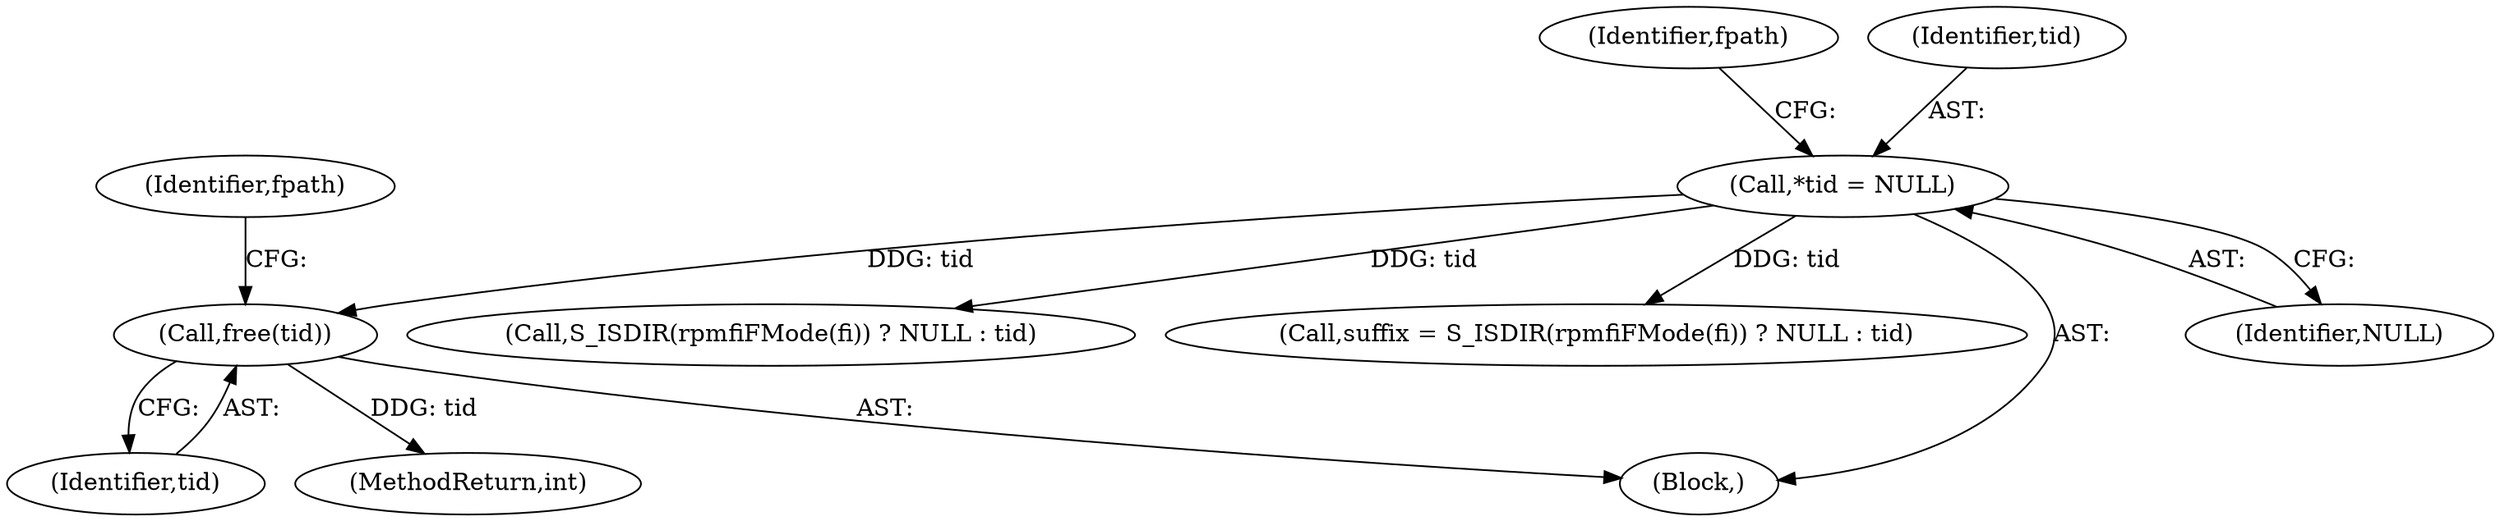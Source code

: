 digraph "0_rpm_f2d3be2a8741234faaa96f5fd05fdfdc75779a79_0@API" {
"1000612" [label="(Call,free(tid))"];
"1000184" [label="(Call,*tid = NULL)"];
"1000615" [label="(Identifier,fpath)"];
"1000248" [label="(Call,S_ISDIR(rpmfiFMode(fi)) ? NULL : tid)"];
"1000190" [label="(Identifier,fpath)"];
"1000124" [label="(Block,)"];
"1000613" [label="(Identifier,tid)"];
"1000612" [label="(Call,free(tid))"];
"1000246" [label="(Call,suffix = S_ISDIR(rpmfiFMode(fi)) ? NULL : tid)"];
"1000185" [label="(Identifier,tid)"];
"1000186" [label="(Identifier,NULL)"];
"1000618" [label="(MethodReturn,int)"];
"1000184" [label="(Call,*tid = NULL)"];
"1000612" -> "1000124"  [label="AST: "];
"1000612" -> "1000613"  [label="CFG: "];
"1000613" -> "1000612"  [label="AST: "];
"1000615" -> "1000612"  [label="CFG: "];
"1000612" -> "1000618"  [label="DDG: tid"];
"1000184" -> "1000612"  [label="DDG: tid"];
"1000184" -> "1000124"  [label="AST: "];
"1000184" -> "1000186"  [label="CFG: "];
"1000185" -> "1000184"  [label="AST: "];
"1000186" -> "1000184"  [label="AST: "];
"1000190" -> "1000184"  [label="CFG: "];
"1000184" -> "1000246"  [label="DDG: tid"];
"1000184" -> "1000248"  [label="DDG: tid"];
}
